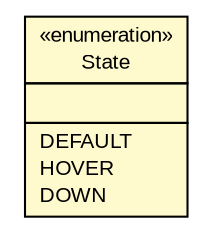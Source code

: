 #!/usr/local/bin/dot
#
# Class diagram 
# Generated by UMLGraph version R5_6 (http://www.umlgraph.org/)
#

digraph G {
	edge [fontname="arial",fontsize=10,labelfontname="arial",labelfontsize=10];
	node [fontname="arial",fontsize=10,shape=plaintext];
	nodesep=0.25;
	ranksep=0.5;
	// com.github.tilastokeskus.matertis.ui.AbstractButton.State
	c842 [label=<<table title="com.github.tilastokeskus.matertis.ui.AbstractButton.State" border="0" cellborder="1" cellspacing="0" cellpadding="2" port="p" bgcolor="lemonChiffon" href="./AbstractButton.State.html">
		<tr><td><table border="0" cellspacing="0" cellpadding="1">
<tr><td align="center" balign="center"> &#171;enumeration&#187; </td></tr>
<tr><td align="center" balign="center"> State </td></tr>
		</table></td></tr>
		<tr><td><table border="0" cellspacing="0" cellpadding="1">
<tr><td align="left" balign="left">  </td></tr>
		</table></td></tr>
		<tr><td><table border="0" cellspacing="0" cellpadding="1">
<tr><td align="left" balign="left"> DEFAULT </td></tr>
<tr><td align="left" balign="left"> HOVER </td></tr>
<tr><td align="left" balign="left"> DOWN </td></tr>
		</table></td></tr>
		</table>>, URL="./AbstractButton.State.html", fontname="arial", fontcolor="black", fontsize=10.0];
}


